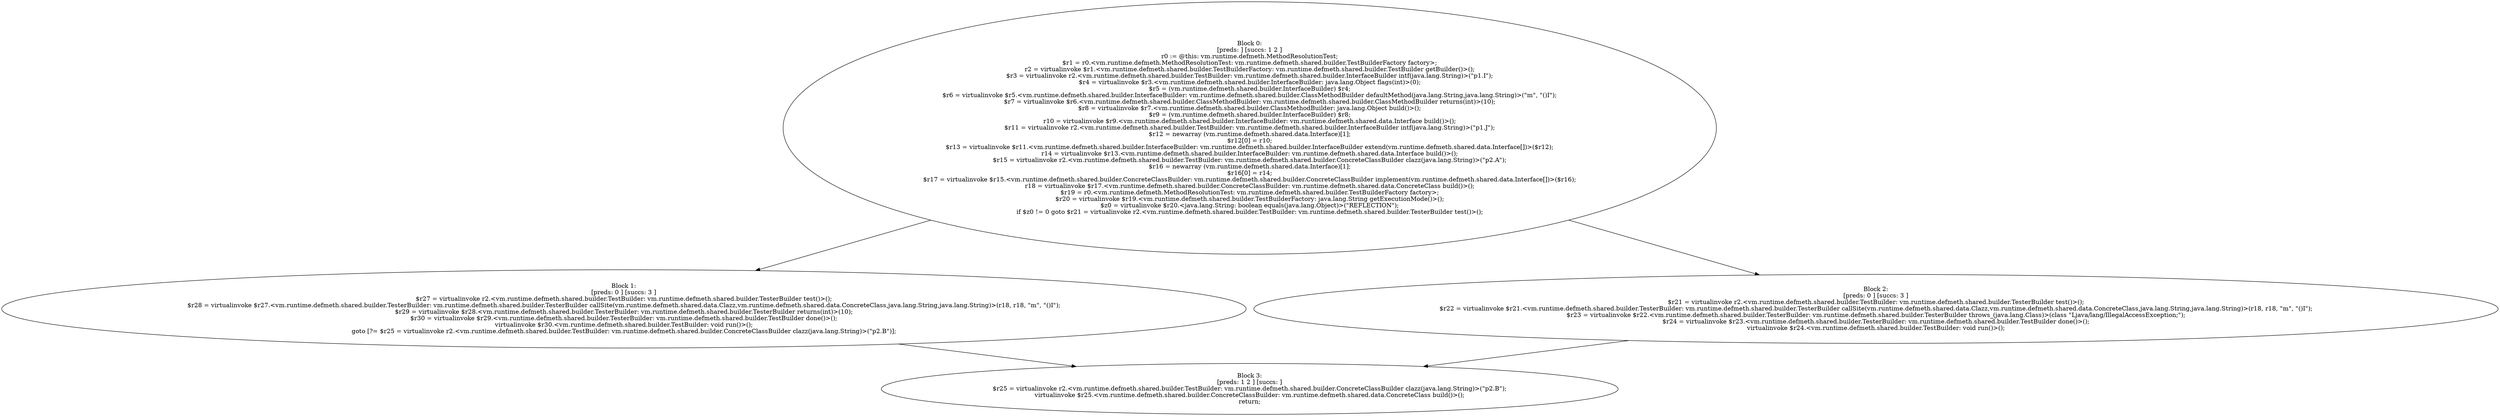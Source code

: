 digraph "unitGraph" {
    "Block 0:
[preds: ] [succs: 1 2 ]
r0 := @this: vm.runtime.defmeth.MethodResolutionTest;
$r1 = r0.<vm.runtime.defmeth.MethodResolutionTest: vm.runtime.defmeth.shared.builder.TestBuilderFactory factory>;
r2 = virtualinvoke $r1.<vm.runtime.defmeth.shared.builder.TestBuilderFactory: vm.runtime.defmeth.shared.builder.TestBuilder getBuilder()>();
$r3 = virtualinvoke r2.<vm.runtime.defmeth.shared.builder.TestBuilder: vm.runtime.defmeth.shared.builder.InterfaceBuilder intf(java.lang.String)>(\"p1.I\");
$r4 = virtualinvoke $r3.<vm.runtime.defmeth.shared.builder.InterfaceBuilder: java.lang.Object flags(int)>(0);
$r5 = (vm.runtime.defmeth.shared.builder.InterfaceBuilder) $r4;
$r6 = virtualinvoke $r5.<vm.runtime.defmeth.shared.builder.InterfaceBuilder: vm.runtime.defmeth.shared.builder.ClassMethodBuilder defaultMethod(java.lang.String,java.lang.String)>(\"m\", \"()I\");
$r7 = virtualinvoke $r6.<vm.runtime.defmeth.shared.builder.ClassMethodBuilder: vm.runtime.defmeth.shared.builder.ClassMethodBuilder returns(int)>(10);
$r8 = virtualinvoke $r7.<vm.runtime.defmeth.shared.builder.ClassMethodBuilder: java.lang.Object build()>();
$r9 = (vm.runtime.defmeth.shared.builder.InterfaceBuilder) $r8;
r10 = virtualinvoke $r9.<vm.runtime.defmeth.shared.builder.InterfaceBuilder: vm.runtime.defmeth.shared.data.Interface build()>();
$r11 = virtualinvoke r2.<vm.runtime.defmeth.shared.builder.TestBuilder: vm.runtime.defmeth.shared.builder.InterfaceBuilder intf(java.lang.String)>(\"p1.J\");
$r12 = newarray (vm.runtime.defmeth.shared.data.Interface)[1];
$r12[0] = r10;
$r13 = virtualinvoke $r11.<vm.runtime.defmeth.shared.builder.InterfaceBuilder: vm.runtime.defmeth.shared.builder.InterfaceBuilder extend(vm.runtime.defmeth.shared.data.Interface[])>($r12);
r14 = virtualinvoke $r13.<vm.runtime.defmeth.shared.builder.InterfaceBuilder: vm.runtime.defmeth.shared.data.Interface build()>();
$r15 = virtualinvoke r2.<vm.runtime.defmeth.shared.builder.TestBuilder: vm.runtime.defmeth.shared.builder.ConcreteClassBuilder clazz(java.lang.String)>(\"p2.A\");
$r16 = newarray (vm.runtime.defmeth.shared.data.Interface)[1];
$r16[0] = r14;
$r17 = virtualinvoke $r15.<vm.runtime.defmeth.shared.builder.ConcreteClassBuilder: vm.runtime.defmeth.shared.builder.ConcreteClassBuilder implement(vm.runtime.defmeth.shared.data.Interface[])>($r16);
r18 = virtualinvoke $r17.<vm.runtime.defmeth.shared.builder.ConcreteClassBuilder: vm.runtime.defmeth.shared.data.ConcreteClass build()>();
$r19 = r0.<vm.runtime.defmeth.MethodResolutionTest: vm.runtime.defmeth.shared.builder.TestBuilderFactory factory>;
$r20 = virtualinvoke $r19.<vm.runtime.defmeth.shared.builder.TestBuilderFactory: java.lang.String getExecutionMode()>();
$z0 = virtualinvoke $r20.<java.lang.String: boolean equals(java.lang.Object)>(\"REFLECTION\");
if $z0 != 0 goto $r21 = virtualinvoke r2.<vm.runtime.defmeth.shared.builder.TestBuilder: vm.runtime.defmeth.shared.builder.TesterBuilder test()>();
"
    "Block 1:
[preds: 0 ] [succs: 3 ]
$r27 = virtualinvoke r2.<vm.runtime.defmeth.shared.builder.TestBuilder: vm.runtime.defmeth.shared.builder.TesterBuilder test()>();
$r28 = virtualinvoke $r27.<vm.runtime.defmeth.shared.builder.TesterBuilder: vm.runtime.defmeth.shared.builder.TesterBuilder callSite(vm.runtime.defmeth.shared.data.Clazz,vm.runtime.defmeth.shared.data.ConcreteClass,java.lang.String,java.lang.String)>(r18, r18, \"m\", \"()I\");
$r29 = virtualinvoke $r28.<vm.runtime.defmeth.shared.builder.TesterBuilder: vm.runtime.defmeth.shared.builder.TesterBuilder returns(int)>(10);
$r30 = virtualinvoke $r29.<vm.runtime.defmeth.shared.builder.TesterBuilder: vm.runtime.defmeth.shared.builder.TestBuilder done()>();
virtualinvoke $r30.<vm.runtime.defmeth.shared.builder.TestBuilder: void run()>();
goto [?= $r25 = virtualinvoke r2.<vm.runtime.defmeth.shared.builder.TestBuilder: vm.runtime.defmeth.shared.builder.ConcreteClassBuilder clazz(java.lang.String)>(\"p2.B\")];
"
    "Block 2:
[preds: 0 ] [succs: 3 ]
$r21 = virtualinvoke r2.<vm.runtime.defmeth.shared.builder.TestBuilder: vm.runtime.defmeth.shared.builder.TesterBuilder test()>();
$r22 = virtualinvoke $r21.<vm.runtime.defmeth.shared.builder.TesterBuilder: vm.runtime.defmeth.shared.builder.TesterBuilder callSite(vm.runtime.defmeth.shared.data.Clazz,vm.runtime.defmeth.shared.data.ConcreteClass,java.lang.String,java.lang.String)>(r18, r18, \"m\", \"()I\");
$r23 = virtualinvoke $r22.<vm.runtime.defmeth.shared.builder.TesterBuilder: vm.runtime.defmeth.shared.builder.TesterBuilder throws_(java.lang.Class)>(class \"Ljava/lang/IllegalAccessException;\");
$r24 = virtualinvoke $r23.<vm.runtime.defmeth.shared.builder.TesterBuilder: vm.runtime.defmeth.shared.builder.TestBuilder done()>();
virtualinvoke $r24.<vm.runtime.defmeth.shared.builder.TestBuilder: void run()>();
"
    "Block 3:
[preds: 1 2 ] [succs: ]
$r25 = virtualinvoke r2.<vm.runtime.defmeth.shared.builder.TestBuilder: vm.runtime.defmeth.shared.builder.ConcreteClassBuilder clazz(java.lang.String)>(\"p2.B\");
virtualinvoke $r25.<vm.runtime.defmeth.shared.builder.ConcreteClassBuilder: vm.runtime.defmeth.shared.data.ConcreteClass build()>();
return;
"
    "Block 0:
[preds: ] [succs: 1 2 ]
r0 := @this: vm.runtime.defmeth.MethodResolutionTest;
$r1 = r0.<vm.runtime.defmeth.MethodResolutionTest: vm.runtime.defmeth.shared.builder.TestBuilderFactory factory>;
r2 = virtualinvoke $r1.<vm.runtime.defmeth.shared.builder.TestBuilderFactory: vm.runtime.defmeth.shared.builder.TestBuilder getBuilder()>();
$r3 = virtualinvoke r2.<vm.runtime.defmeth.shared.builder.TestBuilder: vm.runtime.defmeth.shared.builder.InterfaceBuilder intf(java.lang.String)>(\"p1.I\");
$r4 = virtualinvoke $r3.<vm.runtime.defmeth.shared.builder.InterfaceBuilder: java.lang.Object flags(int)>(0);
$r5 = (vm.runtime.defmeth.shared.builder.InterfaceBuilder) $r4;
$r6 = virtualinvoke $r5.<vm.runtime.defmeth.shared.builder.InterfaceBuilder: vm.runtime.defmeth.shared.builder.ClassMethodBuilder defaultMethod(java.lang.String,java.lang.String)>(\"m\", \"()I\");
$r7 = virtualinvoke $r6.<vm.runtime.defmeth.shared.builder.ClassMethodBuilder: vm.runtime.defmeth.shared.builder.ClassMethodBuilder returns(int)>(10);
$r8 = virtualinvoke $r7.<vm.runtime.defmeth.shared.builder.ClassMethodBuilder: java.lang.Object build()>();
$r9 = (vm.runtime.defmeth.shared.builder.InterfaceBuilder) $r8;
r10 = virtualinvoke $r9.<vm.runtime.defmeth.shared.builder.InterfaceBuilder: vm.runtime.defmeth.shared.data.Interface build()>();
$r11 = virtualinvoke r2.<vm.runtime.defmeth.shared.builder.TestBuilder: vm.runtime.defmeth.shared.builder.InterfaceBuilder intf(java.lang.String)>(\"p1.J\");
$r12 = newarray (vm.runtime.defmeth.shared.data.Interface)[1];
$r12[0] = r10;
$r13 = virtualinvoke $r11.<vm.runtime.defmeth.shared.builder.InterfaceBuilder: vm.runtime.defmeth.shared.builder.InterfaceBuilder extend(vm.runtime.defmeth.shared.data.Interface[])>($r12);
r14 = virtualinvoke $r13.<vm.runtime.defmeth.shared.builder.InterfaceBuilder: vm.runtime.defmeth.shared.data.Interface build()>();
$r15 = virtualinvoke r2.<vm.runtime.defmeth.shared.builder.TestBuilder: vm.runtime.defmeth.shared.builder.ConcreteClassBuilder clazz(java.lang.String)>(\"p2.A\");
$r16 = newarray (vm.runtime.defmeth.shared.data.Interface)[1];
$r16[0] = r14;
$r17 = virtualinvoke $r15.<vm.runtime.defmeth.shared.builder.ConcreteClassBuilder: vm.runtime.defmeth.shared.builder.ConcreteClassBuilder implement(vm.runtime.defmeth.shared.data.Interface[])>($r16);
r18 = virtualinvoke $r17.<vm.runtime.defmeth.shared.builder.ConcreteClassBuilder: vm.runtime.defmeth.shared.data.ConcreteClass build()>();
$r19 = r0.<vm.runtime.defmeth.MethodResolutionTest: vm.runtime.defmeth.shared.builder.TestBuilderFactory factory>;
$r20 = virtualinvoke $r19.<vm.runtime.defmeth.shared.builder.TestBuilderFactory: java.lang.String getExecutionMode()>();
$z0 = virtualinvoke $r20.<java.lang.String: boolean equals(java.lang.Object)>(\"REFLECTION\");
if $z0 != 0 goto $r21 = virtualinvoke r2.<vm.runtime.defmeth.shared.builder.TestBuilder: vm.runtime.defmeth.shared.builder.TesterBuilder test()>();
"->"Block 1:
[preds: 0 ] [succs: 3 ]
$r27 = virtualinvoke r2.<vm.runtime.defmeth.shared.builder.TestBuilder: vm.runtime.defmeth.shared.builder.TesterBuilder test()>();
$r28 = virtualinvoke $r27.<vm.runtime.defmeth.shared.builder.TesterBuilder: vm.runtime.defmeth.shared.builder.TesterBuilder callSite(vm.runtime.defmeth.shared.data.Clazz,vm.runtime.defmeth.shared.data.ConcreteClass,java.lang.String,java.lang.String)>(r18, r18, \"m\", \"()I\");
$r29 = virtualinvoke $r28.<vm.runtime.defmeth.shared.builder.TesterBuilder: vm.runtime.defmeth.shared.builder.TesterBuilder returns(int)>(10);
$r30 = virtualinvoke $r29.<vm.runtime.defmeth.shared.builder.TesterBuilder: vm.runtime.defmeth.shared.builder.TestBuilder done()>();
virtualinvoke $r30.<vm.runtime.defmeth.shared.builder.TestBuilder: void run()>();
goto [?= $r25 = virtualinvoke r2.<vm.runtime.defmeth.shared.builder.TestBuilder: vm.runtime.defmeth.shared.builder.ConcreteClassBuilder clazz(java.lang.String)>(\"p2.B\")];
";
    "Block 0:
[preds: ] [succs: 1 2 ]
r0 := @this: vm.runtime.defmeth.MethodResolutionTest;
$r1 = r0.<vm.runtime.defmeth.MethodResolutionTest: vm.runtime.defmeth.shared.builder.TestBuilderFactory factory>;
r2 = virtualinvoke $r1.<vm.runtime.defmeth.shared.builder.TestBuilderFactory: vm.runtime.defmeth.shared.builder.TestBuilder getBuilder()>();
$r3 = virtualinvoke r2.<vm.runtime.defmeth.shared.builder.TestBuilder: vm.runtime.defmeth.shared.builder.InterfaceBuilder intf(java.lang.String)>(\"p1.I\");
$r4 = virtualinvoke $r3.<vm.runtime.defmeth.shared.builder.InterfaceBuilder: java.lang.Object flags(int)>(0);
$r5 = (vm.runtime.defmeth.shared.builder.InterfaceBuilder) $r4;
$r6 = virtualinvoke $r5.<vm.runtime.defmeth.shared.builder.InterfaceBuilder: vm.runtime.defmeth.shared.builder.ClassMethodBuilder defaultMethod(java.lang.String,java.lang.String)>(\"m\", \"()I\");
$r7 = virtualinvoke $r6.<vm.runtime.defmeth.shared.builder.ClassMethodBuilder: vm.runtime.defmeth.shared.builder.ClassMethodBuilder returns(int)>(10);
$r8 = virtualinvoke $r7.<vm.runtime.defmeth.shared.builder.ClassMethodBuilder: java.lang.Object build()>();
$r9 = (vm.runtime.defmeth.shared.builder.InterfaceBuilder) $r8;
r10 = virtualinvoke $r9.<vm.runtime.defmeth.shared.builder.InterfaceBuilder: vm.runtime.defmeth.shared.data.Interface build()>();
$r11 = virtualinvoke r2.<vm.runtime.defmeth.shared.builder.TestBuilder: vm.runtime.defmeth.shared.builder.InterfaceBuilder intf(java.lang.String)>(\"p1.J\");
$r12 = newarray (vm.runtime.defmeth.shared.data.Interface)[1];
$r12[0] = r10;
$r13 = virtualinvoke $r11.<vm.runtime.defmeth.shared.builder.InterfaceBuilder: vm.runtime.defmeth.shared.builder.InterfaceBuilder extend(vm.runtime.defmeth.shared.data.Interface[])>($r12);
r14 = virtualinvoke $r13.<vm.runtime.defmeth.shared.builder.InterfaceBuilder: vm.runtime.defmeth.shared.data.Interface build()>();
$r15 = virtualinvoke r2.<vm.runtime.defmeth.shared.builder.TestBuilder: vm.runtime.defmeth.shared.builder.ConcreteClassBuilder clazz(java.lang.String)>(\"p2.A\");
$r16 = newarray (vm.runtime.defmeth.shared.data.Interface)[1];
$r16[0] = r14;
$r17 = virtualinvoke $r15.<vm.runtime.defmeth.shared.builder.ConcreteClassBuilder: vm.runtime.defmeth.shared.builder.ConcreteClassBuilder implement(vm.runtime.defmeth.shared.data.Interface[])>($r16);
r18 = virtualinvoke $r17.<vm.runtime.defmeth.shared.builder.ConcreteClassBuilder: vm.runtime.defmeth.shared.data.ConcreteClass build()>();
$r19 = r0.<vm.runtime.defmeth.MethodResolutionTest: vm.runtime.defmeth.shared.builder.TestBuilderFactory factory>;
$r20 = virtualinvoke $r19.<vm.runtime.defmeth.shared.builder.TestBuilderFactory: java.lang.String getExecutionMode()>();
$z0 = virtualinvoke $r20.<java.lang.String: boolean equals(java.lang.Object)>(\"REFLECTION\");
if $z0 != 0 goto $r21 = virtualinvoke r2.<vm.runtime.defmeth.shared.builder.TestBuilder: vm.runtime.defmeth.shared.builder.TesterBuilder test()>();
"->"Block 2:
[preds: 0 ] [succs: 3 ]
$r21 = virtualinvoke r2.<vm.runtime.defmeth.shared.builder.TestBuilder: vm.runtime.defmeth.shared.builder.TesterBuilder test()>();
$r22 = virtualinvoke $r21.<vm.runtime.defmeth.shared.builder.TesterBuilder: vm.runtime.defmeth.shared.builder.TesterBuilder callSite(vm.runtime.defmeth.shared.data.Clazz,vm.runtime.defmeth.shared.data.ConcreteClass,java.lang.String,java.lang.String)>(r18, r18, \"m\", \"()I\");
$r23 = virtualinvoke $r22.<vm.runtime.defmeth.shared.builder.TesterBuilder: vm.runtime.defmeth.shared.builder.TesterBuilder throws_(java.lang.Class)>(class \"Ljava/lang/IllegalAccessException;\");
$r24 = virtualinvoke $r23.<vm.runtime.defmeth.shared.builder.TesterBuilder: vm.runtime.defmeth.shared.builder.TestBuilder done()>();
virtualinvoke $r24.<vm.runtime.defmeth.shared.builder.TestBuilder: void run()>();
";
    "Block 1:
[preds: 0 ] [succs: 3 ]
$r27 = virtualinvoke r2.<vm.runtime.defmeth.shared.builder.TestBuilder: vm.runtime.defmeth.shared.builder.TesterBuilder test()>();
$r28 = virtualinvoke $r27.<vm.runtime.defmeth.shared.builder.TesterBuilder: vm.runtime.defmeth.shared.builder.TesterBuilder callSite(vm.runtime.defmeth.shared.data.Clazz,vm.runtime.defmeth.shared.data.ConcreteClass,java.lang.String,java.lang.String)>(r18, r18, \"m\", \"()I\");
$r29 = virtualinvoke $r28.<vm.runtime.defmeth.shared.builder.TesterBuilder: vm.runtime.defmeth.shared.builder.TesterBuilder returns(int)>(10);
$r30 = virtualinvoke $r29.<vm.runtime.defmeth.shared.builder.TesterBuilder: vm.runtime.defmeth.shared.builder.TestBuilder done()>();
virtualinvoke $r30.<vm.runtime.defmeth.shared.builder.TestBuilder: void run()>();
goto [?= $r25 = virtualinvoke r2.<vm.runtime.defmeth.shared.builder.TestBuilder: vm.runtime.defmeth.shared.builder.ConcreteClassBuilder clazz(java.lang.String)>(\"p2.B\")];
"->"Block 3:
[preds: 1 2 ] [succs: ]
$r25 = virtualinvoke r2.<vm.runtime.defmeth.shared.builder.TestBuilder: vm.runtime.defmeth.shared.builder.ConcreteClassBuilder clazz(java.lang.String)>(\"p2.B\");
virtualinvoke $r25.<vm.runtime.defmeth.shared.builder.ConcreteClassBuilder: vm.runtime.defmeth.shared.data.ConcreteClass build()>();
return;
";
    "Block 2:
[preds: 0 ] [succs: 3 ]
$r21 = virtualinvoke r2.<vm.runtime.defmeth.shared.builder.TestBuilder: vm.runtime.defmeth.shared.builder.TesterBuilder test()>();
$r22 = virtualinvoke $r21.<vm.runtime.defmeth.shared.builder.TesterBuilder: vm.runtime.defmeth.shared.builder.TesterBuilder callSite(vm.runtime.defmeth.shared.data.Clazz,vm.runtime.defmeth.shared.data.ConcreteClass,java.lang.String,java.lang.String)>(r18, r18, \"m\", \"()I\");
$r23 = virtualinvoke $r22.<vm.runtime.defmeth.shared.builder.TesterBuilder: vm.runtime.defmeth.shared.builder.TesterBuilder throws_(java.lang.Class)>(class \"Ljava/lang/IllegalAccessException;\");
$r24 = virtualinvoke $r23.<vm.runtime.defmeth.shared.builder.TesterBuilder: vm.runtime.defmeth.shared.builder.TestBuilder done()>();
virtualinvoke $r24.<vm.runtime.defmeth.shared.builder.TestBuilder: void run()>();
"->"Block 3:
[preds: 1 2 ] [succs: ]
$r25 = virtualinvoke r2.<vm.runtime.defmeth.shared.builder.TestBuilder: vm.runtime.defmeth.shared.builder.ConcreteClassBuilder clazz(java.lang.String)>(\"p2.B\");
virtualinvoke $r25.<vm.runtime.defmeth.shared.builder.ConcreteClassBuilder: vm.runtime.defmeth.shared.data.ConcreteClass build()>();
return;
";
}
